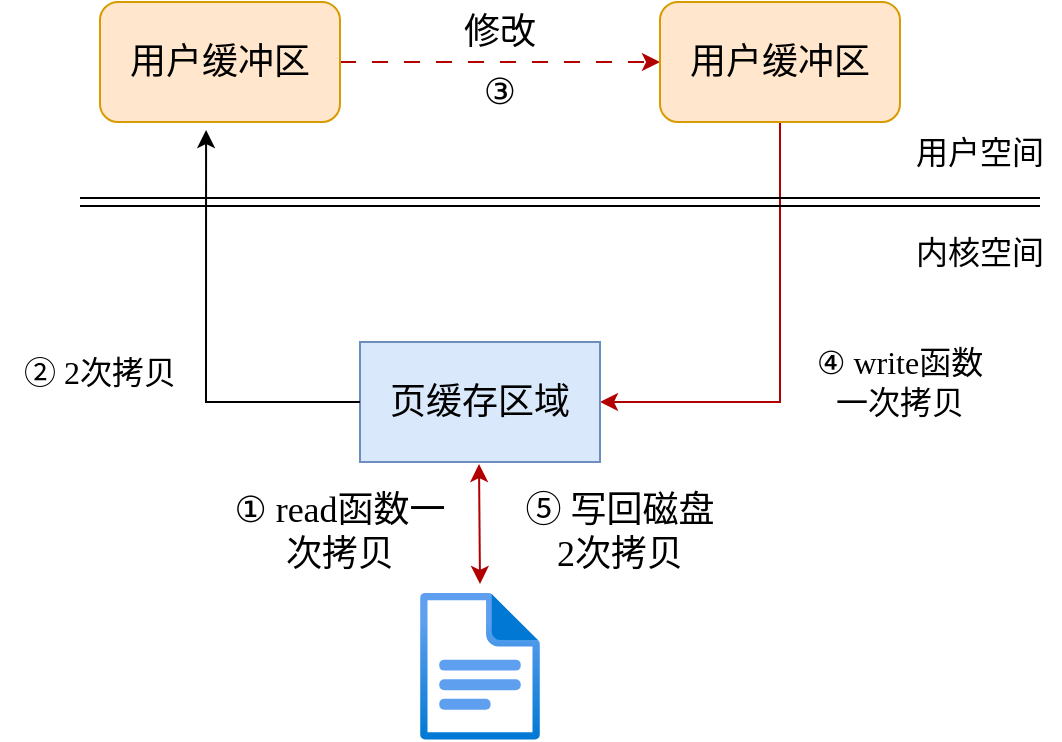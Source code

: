 <mxfile version="22.1.13" type="github" pages="4">
  <diagram name="传统I/O操作" id="Xiq3m3Y3mkHX4G0rG7n5">
    <mxGraphModel dx="1434" dy="796" grid="1" gridSize="10" guides="1" tooltips="1" connect="1" arrows="1" fold="1" page="1" pageScale="1" pageWidth="4681" pageHeight="3300" math="0" shadow="0">
      <root>
        <mxCell id="0" />
        <mxCell id="1" parent="0" />
        <mxCell id="2hWR_zKDTJNiXYLwZgk8-4" style="edgeStyle=orthogonalEdgeStyle;rounded=0;orthogonalLoop=1;jettySize=auto;html=1;exitX=1;exitY=0.5;exitDx=0;exitDy=0;dashed=1;dashPattern=8 8;fontFamily=Times New Roman;fontSize=18;entryX=0;entryY=0.5;entryDx=0;entryDy=0;fillColor=#e51400;strokeColor=#B20000;" parent="1" source="2hWR_zKDTJNiXYLwZgk8-2" target="2hWR_zKDTJNiXYLwZgk8-5" edge="1">
          <mxGeometry relative="1" as="geometry">
            <mxPoint x="510" y="170" as="targetPoint" />
          </mxGeometry>
        </mxCell>
        <mxCell id="2hWR_zKDTJNiXYLwZgk8-2" value="用户缓冲区" style="rounded=1;whiteSpace=wrap;html=1;fontFamily=Times New Roman;fontSize=18;fillColor=#ffe6cc;strokeColor=#d79b00;" parent="1" vertex="1">
          <mxGeometry x="260" y="140" width="120" height="60" as="geometry" />
        </mxCell>
        <mxCell id="2hWR_zKDTJNiXYLwZgk8-23" style="edgeStyle=orthogonalEdgeStyle;rounded=0;orthogonalLoop=1;jettySize=auto;html=1;exitX=0.5;exitY=1;exitDx=0;exitDy=0;entryX=1;entryY=0.5;entryDx=0;entryDy=0;fontFamily=Times New Roman;fontSize=18;fillColor=#e51400;strokeColor=#B20000;" parent="1" source="2hWR_zKDTJNiXYLwZgk8-5" target="2hWR_zKDTJNiXYLwZgk8-10" edge="1">
          <mxGeometry relative="1" as="geometry" />
        </mxCell>
        <mxCell id="2hWR_zKDTJNiXYLwZgk8-5" value="用户缓冲区" style="rounded=1;whiteSpace=wrap;html=1;fontFamily=Times New Roman;fontSize=18;fillColor=#ffe6cc;strokeColor=#d79b00;" parent="1" vertex="1">
          <mxGeometry x="540" y="140" width="120" height="60" as="geometry" />
        </mxCell>
        <mxCell id="2hWR_zKDTJNiXYLwZgk8-6" value="修改" style="text;html=1;strokeColor=none;fillColor=none;align=center;verticalAlign=middle;whiteSpace=wrap;rounded=0;fontFamily=Times New Roman;fontSize=18;" parent="1" vertex="1">
          <mxGeometry x="430" y="140" width="60" height="30" as="geometry" />
        </mxCell>
        <mxCell id="2hWR_zKDTJNiXYLwZgk8-7" value="" style="shape=link;html=1;rounded=0;fontFamily=Times New Roman;fontSize=18;" parent="1" edge="1">
          <mxGeometry width="100" relative="1" as="geometry">
            <mxPoint x="250" y="240" as="sourcePoint" />
            <mxPoint x="730" y="240" as="targetPoint" />
          </mxGeometry>
        </mxCell>
        <mxCell id="2hWR_zKDTJNiXYLwZgk8-8" value="&lt;font style=&quot;font-size: 16px;&quot;&gt;用户空间&lt;/font&gt;" style="text;html=1;strokeColor=none;fillColor=none;align=center;verticalAlign=middle;whiteSpace=wrap;rounded=0;fontFamily=Times New Roman;fontSize=18;" parent="1" vertex="1">
          <mxGeometry x="660" y="200" width="80" height="30" as="geometry" />
        </mxCell>
        <mxCell id="2hWR_zKDTJNiXYLwZgk8-9" value="内核空间" style="text;html=1;strokeColor=none;fillColor=none;align=center;verticalAlign=middle;whiteSpace=wrap;rounded=0;fontFamily=Times New Roman;fontSize=16;" parent="1" vertex="1">
          <mxGeometry x="660" y="250" width="80" height="30" as="geometry" />
        </mxCell>
        <mxCell id="2hWR_zKDTJNiXYLwZgk8-10" value="页缓存区域" style="rounded=0;whiteSpace=wrap;html=1;fillColor=#dae8fc;strokeColor=#6c8ebf;fontFamily=Times New Roman;fontSize=18;" parent="1" vertex="1">
          <mxGeometry x="390" y="310" width="120" height="60" as="geometry" />
        </mxCell>
        <mxCell id="2hWR_zKDTJNiXYLwZgk8-12" value="" style="image;aspect=fixed;html=1;points=[];align=center;fontSize=18;image=img/lib/azure2/general/File.svg;fontFamily=Times New Roman;" parent="1" vertex="1">
          <mxGeometry x="420.06" y="435.21" width="59.88" height="73.79" as="geometry" />
        </mxCell>
        <mxCell id="2hWR_zKDTJNiXYLwZgk8-13" value="" style="endArrow=classic;startArrow=classic;html=1;rounded=0;fontFamily=Times New Roman;fontSize=18;fillColor=#e51400;strokeColor=#B20000;" parent="1" edge="1">
          <mxGeometry width="50" height="50" relative="1" as="geometry">
            <mxPoint x="450" y="431" as="sourcePoint" />
            <mxPoint x="449.5" y="371" as="targetPoint" />
          </mxGeometry>
        </mxCell>
        <mxCell id="2hWR_zKDTJNiXYLwZgk8-14" value="&lt;font style=&quot;font-size: 18px;&quot;&gt;① read函数一次拷贝&lt;br style=&quot;font-size: 18px;&quot;&gt;&lt;/font&gt;" style="text;html=1;strokeColor=none;fillColor=none;align=center;verticalAlign=middle;whiteSpace=wrap;rounded=0;fontFamily=Times New Roman;fontSize=18;" parent="1" vertex="1">
          <mxGeometry x="320" y="390" width="120" height="30" as="geometry" />
        </mxCell>
        <mxCell id="2hWR_zKDTJNiXYLwZgk8-17" value="⑤ 写回磁盘 2次拷贝" style="text;html=1;strokeColor=none;fillColor=none;align=center;verticalAlign=middle;whiteSpace=wrap;rounded=0;fontFamily=Times New Roman;fontSize=18;" parent="1" vertex="1">
          <mxGeometry x="470" y="390" width="100" height="30" as="geometry" />
        </mxCell>
        <mxCell id="2hWR_zKDTJNiXYLwZgk8-19" style="edgeStyle=orthogonalEdgeStyle;rounded=0;orthogonalLoop=1;jettySize=auto;html=1;exitX=0;exitY=0.5;exitDx=0;exitDy=0;entryX=0.442;entryY=1.067;entryDx=0;entryDy=0;entryPerimeter=0;fontFamily=Times New Roman;fontSize=18;" parent="1" source="2hWR_zKDTJNiXYLwZgk8-10" target="2hWR_zKDTJNiXYLwZgk8-2" edge="1">
          <mxGeometry relative="1" as="geometry" />
        </mxCell>
        <mxCell id="2hWR_zKDTJNiXYLwZgk8-21" value="&lt;font style=&quot;font-size: 16px;&quot;&gt;② 2次拷贝&lt;/font&gt;" style="text;html=1;strokeColor=none;fillColor=none;align=center;verticalAlign=middle;whiteSpace=wrap;rounded=0;fontFamily=Times New Roman;fontSize=18;" parent="1" vertex="1">
          <mxGeometry x="210" y="310" width="100" height="30" as="geometry" />
        </mxCell>
        <mxCell id="2hWR_zKDTJNiXYLwZgk8-24" value="④ write函数&lt;br style=&quot;font-size: 16px;&quot;&gt;一次拷贝" style="text;html=1;strokeColor=none;fillColor=none;align=center;verticalAlign=middle;whiteSpace=wrap;rounded=0;fontFamily=Times New Roman;fontSize=16;" parent="1" vertex="1">
          <mxGeometry x="590" y="320" width="140" height="20" as="geometry" />
        </mxCell>
        <mxCell id="2hWR_zKDTJNiXYLwZgk8-25" value="③" style="text;html=1;strokeColor=none;fillColor=none;align=center;verticalAlign=middle;whiteSpace=wrap;rounded=0;fontFamily=Times New Roman;fontSize=18;" parent="1" vertex="1">
          <mxGeometry x="430" y="170" width="60" height="30" as="geometry" />
        </mxCell>
      </root>
    </mxGraphModel>
  </diagram>
  <diagram id="YM7-Rr3KlrvPRMUQxtSD" name="LMDB的mmap">
    <mxGraphModel dx="1434" dy="796" grid="1" gridSize="10" guides="1" tooltips="1" connect="1" arrows="1" fold="1" page="1" pageScale="1" pageWidth="4681" pageHeight="3300" math="0" shadow="0">
      <root>
        <mxCell id="0" />
        <mxCell id="1" parent="0" />
        <mxCell id="Gz56esxzEVyw1T4Mj6TX-2" value="" style="rounded=0;whiteSpace=wrap;html=1;fillColor=#f5f5f5;fontFamily=Times New Roman;fontSize=16;fontColor=#333333;strokeColor=#666666;" parent="1" vertex="1">
          <mxGeometry x="800" y="200" width="130" height="180" as="geometry" />
        </mxCell>
        <mxCell id="Gz56esxzEVyw1T4Mj6TX-7" value="" style="image;aspect=fixed;html=1;points=[];align=center;fontSize=16;image=img/lib/azure2/general/Media_File.svg;fontFamily=Times New Roman;" parent="1" vertex="1">
          <mxGeometry x="817.5" y="325" width="32.5" height="40" as="geometry" />
        </mxCell>
        <mxCell id="Gz56esxzEVyw1T4Mj6TX-8" value="swap页面" style="rounded=0;whiteSpace=wrap;html=1;fontFamily=Times New Roman;fontSize=16;" parent="1" vertex="1">
          <mxGeometry x="817.94" y="220" width="74" height="40" as="geometry" />
        </mxCell>
        <mxCell id="Gz56esxzEVyw1T4Mj6TX-9" value="磁盘" style="text;html=1;strokeColor=none;fillColor=none;align=center;verticalAlign=middle;whiteSpace=wrap;rounded=0;fontFamily=Times New Roman;fontSize=16;" parent="1" vertex="1">
          <mxGeometry x="825.94" y="167" width="60" height="30" as="geometry" />
        </mxCell>
        <mxCell id="Gz56esxzEVyw1T4Mj6TX-11" value="文件系统" style="rounded=0;whiteSpace=wrap;html=1;fontFamily=Times New Roman;fontSize=16;" parent="1" vertex="1">
          <mxGeometry x="817.94" y="270" width="74" height="40" as="geometry" />
        </mxCell>
        <mxCell id="Gz56esxzEVyw1T4Mj6TX-30" style="edgeStyle=orthogonalEdgeStyle;rounded=0;orthogonalLoop=1;jettySize=auto;html=1;exitX=0;exitY=0.5;exitDx=0;exitDy=0;entryX=1;entryY=0.5;entryDx=0;entryDy=0;fontFamily=Times New Roman;fontSize=16;" parent="1" source="Gz56esxzEVyw1T4Mj6TX-18" target="Gz56esxzEVyw1T4Mj6TX-27" edge="1">
          <mxGeometry relative="1" as="geometry" />
        </mxCell>
        <mxCell id="Gz56esxzEVyw1T4Mj6TX-40" style="rounded=0;orthogonalLoop=1;jettySize=auto;html=1;exitX=0.5;exitY=0;exitDx=0;exitDy=0;entryX=1;entryY=0.75;entryDx=0;entryDy=0;fillColor=#e51400;strokeColor=#B20000;fontFamily=Times New Roman;fontSize=16;" parent="1" source="Gz56esxzEVyw1T4Mj6TX-18" target="Gz56esxzEVyw1T4Mj6TX-20" edge="1">
          <mxGeometry relative="1" as="geometry" />
        </mxCell>
        <mxCell id="362c-20JNe5ucqL7YsU3-2" style="edgeStyle=orthogonalEdgeStyle;rounded=0;orthogonalLoop=1;jettySize=auto;html=1;exitX=1;exitY=0.5;exitDx=0;exitDy=0;entryX=0;entryY=0.5;entryDx=0;entryDy=0;" parent="1" source="Gz56esxzEVyw1T4Mj6TX-18" target="362c-20JNe5ucqL7YsU3-1" edge="1">
          <mxGeometry relative="1" as="geometry" />
        </mxCell>
        <mxCell id="Gz56esxzEVyw1T4Mj6TX-18" value="虚拟内存空间（存储文件逻辑地址和物理地址的映射关系）" style="rounded=0;whiteSpace=wrap;html=1;fontFamily=Times New Roman;fontSize=16;fillColor=#dae8fc;strokeColor=#6c8ebf;" parent="1" vertex="1">
          <mxGeometry x="380" y="460" width="460" height="80" as="geometry" />
        </mxCell>
        <mxCell id="Gz56esxzEVyw1T4Mj6TX-19" value="读进程：访问文件如访问内存一样" style="rounded=0;whiteSpace=wrap;html=1;fontFamily=Times New Roman;fontSize=16;" parent="1" vertex="1">
          <mxGeometry x="400" y="660" width="250" height="30" as="geometry" />
        </mxCell>
        <mxCell id="Gz56esxzEVyw1T4Mj6TX-20" value="物理内存&lt;br style=&quot;font-size: 16px;&quot;&gt;&lt;br style=&quot;font-size: 16px;&quot;&gt;" style="rounded=0;whiteSpace=wrap;html=1;fontFamily=Times New Roman;fontSize=16;fillColor=#f5f5f5;fontColor=#333333;strokeColor=#666666;" parent="1" vertex="1">
          <mxGeometry x="190" y="290" width="260" height="110" as="geometry" />
        </mxCell>
        <mxCell id="Gz56esxzEVyw1T4Mj6TX-21" value="page" style="rounded=0;whiteSpace=wrap;html=1;fontFamily=Times New Roman;fontSize=16;" parent="1" vertex="1">
          <mxGeometry x="230" y="360" width="50" height="30" as="geometry" />
        </mxCell>
        <mxCell id="Gz56esxzEVyw1T4Mj6TX-22" value="page" style="rounded=0;whiteSpace=wrap;html=1;fontFamily=Times New Roman;fontSize=16;" parent="1" vertex="1">
          <mxGeometry x="295" y="360" width="50" height="30" as="geometry" />
        </mxCell>
        <mxCell id="Gz56esxzEVyw1T4Mj6TX-23" value="page" style="rounded=0;whiteSpace=wrap;html=1;fillColor=#e51400;fontColor=#ffffff;strokeColor=#B20000;fontFamily=Times New Roman;fontSize=16;" parent="1" vertex="1">
          <mxGeometry x="360" y="360" width="50" height="30" as="geometry" />
        </mxCell>
        <mxCell id="Gz56esxzEVyw1T4Mj6TX-26" value="ptr" style="text;html=1;strokeColor=none;fillColor=none;align=center;verticalAlign=middle;whiteSpace=wrap;rounded=0;fontFamily=Times New Roman;fontSize=16;" parent="1" vertex="1">
          <mxGeometry x="510" y="600" width="60" height="30" as="geometry" />
        </mxCell>
        <mxCell id="Gz56esxzEVyw1T4Mj6TX-27" value="MMU" style="rounded=0;whiteSpace=wrap;html=1;dashed=1;fontFamily=Times New Roman;fontSize=16;" parent="1" vertex="1">
          <mxGeometry x="250" y="475" width="80" height="50" as="geometry" />
        </mxCell>
        <mxCell id="Gz56esxzEVyw1T4Mj6TX-28" style="edgeStyle=orthogonalEdgeStyle;rounded=0;orthogonalLoop=1;jettySize=auto;html=1;exitX=0.5;exitY=0;exitDx=0;exitDy=0;entryX=0.315;entryY=1.05;entryDx=0;entryDy=0;entryPerimeter=0;fontFamily=Times New Roman;fontSize=16;" parent="1" source="Gz56esxzEVyw1T4Mj6TX-19" target="Gz56esxzEVyw1T4Mj6TX-18" edge="1">
          <mxGeometry relative="1" as="geometry" />
        </mxCell>
        <mxCell id="Gz56esxzEVyw1T4Mj6TX-31" style="edgeStyle=orthogonalEdgeStyle;rounded=0;orthogonalLoop=1;jettySize=auto;html=1;exitX=0.5;exitY=0;exitDx=0;exitDy=0;entryX=0.388;entryY=1.036;entryDx=0;entryDy=0;entryPerimeter=0;fontFamily=Times New Roman;fontSize=16;" parent="1" source="Gz56esxzEVyw1T4Mj6TX-27" target="Gz56esxzEVyw1T4Mj6TX-20" edge="1">
          <mxGeometry relative="1" as="geometry" />
        </mxCell>
        <mxCell id="Gz56esxzEVyw1T4Mj6TX-33" value="" style="endArrow=classic;html=1;rounded=0;exitX=-0.115;exitY=0.6;exitDx=0;exitDy=0;exitPerimeter=0;entryX=1;entryY=0.5;entryDx=0;entryDy=0;dashed=1;fontFamily=Times New Roman;fontSize=16;" parent="1" source="Gz56esxzEVyw1T4Mj6TX-7" target="Gz56esxzEVyw1T4Mj6TX-20" edge="1">
          <mxGeometry width="50" height="50" relative="1" as="geometry">
            <mxPoint x="570" y="340" as="sourcePoint" />
            <mxPoint x="620" y="290" as="targetPoint" />
          </mxGeometry>
        </mxCell>
        <mxCell id="Gz56esxzEVyw1T4Mj6TX-36" value="" style="endArrow=classic;startArrow=classic;html=1;rounded=0;dashed=1;fontFamily=Times New Roman;fontSize=16;exitX=0.75;exitY=0;exitDx=0;exitDy=0;entryX=1.019;entryY=0.609;entryDx=0;entryDy=0;entryPerimeter=0;" parent="1" source="Gz56esxzEVyw1T4Mj6TX-18" target="Gz56esxzEVyw1T4Mj6TX-20" edge="1">
          <mxGeometry width="50" height="50" relative="1" as="geometry">
            <mxPoint x="510" y="450" as="sourcePoint" />
            <mxPoint x="460" y="400" as="targetPoint" />
            <Array as="points">
              <mxPoint x="590" y="410" />
            </Array>
          </mxGeometry>
        </mxCell>
        <mxCell id="Gz56esxzEVyw1T4Mj6TX-37" value="写进程：向虚拟内存空间写入数据" style="rounded=0;whiteSpace=wrap;html=1;fontFamily=Times New Roman;fontSize=16;" parent="1" vertex="1">
          <mxGeometry x="680" y="660" width="250" height="30" as="geometry" />
        </mxCell>
        <mxCell id="Gz56esxzEVyw1T4Mj6TX-38" style="edgeStyle=orthogonalEdgeStyle;rounded=0;orthogonalLoop=1;jettySize=auto;html=1;exitX=0.5;exitY=0;exitDx=0;exitDy=0;entryX=0.922;entryY=1.063;entryDx=0;entryDy=0;entryPerimeter=0;fillColor=#e51400;strokeColor=#B20000;fontFamily=Times New Roman;fontSize=16;" parent="1" source="Gz56esxzEVyw1T4Mj6TX-37" target="Gz56esxzEVyw1T4Mj6TX-18" edge="1">
          <mxGeometry relative="1" as="geometry" />
        </mxCell>
        <mxCell id="Gz56esxzEVyw1T4Mj6TX-39" value="ptr" style="text;html=1;strokeColor=none;fillColor=none;align=center;verticalAlign=middle;whiteSpace=wrap;rounded=0;fontFamily=Times New Roman;fontSize=16;" parent="1" vertex="1">
          <mxGeometry x="790" y="590" width="60" height="30" as="geometry" />
        </mxCell>
        <mxCell id="Gz56esxzEVyw1T4Mj6TX-41" style="rounded=0;orthogonalLoop=1;jettySize=auto;html=1;exitX=1;exitY=0.25;exitDx=0;exitDy=0;entryX=-0.038;entryY=0.422;entryDx=0;entryDy=0;entryPerimeter=0;dashed=1;fillColor=#e51400;strokeColor=#B20000;fontFamily=Times New Roman;fontSize=16;" parent="1" source="Gz56esxzEVyw1T4Mj6TX-20" target="Gz56esxzEVyw1T4Mj6TX-2" edge="1">
          <mxGeometry relative="1" as="geometry" />
        </mxCell>
        <mxCell id="Gz56esxzEVyw1T4Mj6TX-42" value="⑥ 异步写入" style="text;html=1;strokeColor=none;fillColor=none;align=center;verticalAlign=middle;whiteSpace=wrap;rounded=0;fontFamily=Times New Roman;fontSize=16;rotation=-10;" parent="1" vertex="1">
          <mxGeometry x="570" y="280" width="90" height="10" as="geometry" />
        </mxCell>
        <mxCell id="U4sQMxQXtjJeC7F3lAA--1" value="① 读操作" style="text;html=1;strokeColor=none;fillColor=none;align=center;verticalAlign=middle;whiteSpace=wrap;rounded=0;fontFamily=Times New Roman;fontSize=16;" parent="1" vertex="1">
          <mxGeometry x="430" y="600" width="90" height="30" as="geometry" />
        </mxCell>
        <mxCell id="U4sQMxQXtjJeC7F3lAA--2" value="②" style="text;html=1;strokeColor=none;fillColor=none;align=center;verticalAlign=middle;whiteSpace=wrap;rounded=0;fontFamily=Times New Roman;fontSize=16;" parent="1" vertex="1">
          <mxGeometry x="330" y="475" width="60" height="30" as="geometry" />
        </mxCell>
        <mxCell id="U4sQMxQXtjJeC7F3lAA--3" value="③ 页面错误" style="text;html=1;strokeColor=none;fillColor=none;align=center;verticalAlign=middle;whiteSpace=wrap;rounded=0;fontFamily=Times New Roman;fontSize=16;" parent="1" vertex="1">
          <mxGeometry x="205" y="430" width="75" height="30" as="geometry" />
        </mxCell>
        <mxCell id="U4sQMxQXtjJeC7F3lAA--4" value="④ os 一次拷贝" style="text;html=1;strokeColor=none;fillColor=none;align=center;verticalAlign=middle;whiteSpace=wrap;rounded=0;fontFamily=Times New Roman;fontSize=16;" parent="1" vertex="1">
          <mxGeometry x="560" y="320" width="200" height="30" as="geometry" />
        </mxCell>
        <mxCell id="U4sQMxQXtjJeC7F3lAA--8" value="mmap" style="text;html=1;strokeColor=none;fillColor=none;align=center;verticalAlign=middle;whiteSpace=wrap;rounded=0;fontFamily=Times New Roman;fontSize=16;" parent="1" vertex="1">
          <mxGeometry x="560" y="380" width="130" height="40" as="geometry" />
        </mxCell>
        <mxCell id="U4sQMxQXtjJeC7F3lAA--9" value="⑤ 写操作" style="text;html=1;strokeColor=none;fillColor=none;align=center;verticalAlign=middle;whiteSpace=wrap;rounded=0;fontFamily=Times New Roman;fontSize=16;" parent="1" vertex="1">
          <mxGeometry x="716.25" y="595" width="80" height="20" as="geometry" />
        </mxCell>
        <mxCell id="U4sQMxQXtjJeC7F3lAA--10" value="⑥ 标记脏页" style="text;html=1;strokeColor=none;fillColor=none;align=center;verticalAlign=middle;whiteSpace=wrap;rounded=0;fontFamily=Times New Roman;fontSize=16;rotation=30;" parent="1" vertex="1">
          <mxGeometry x="460" y="400" width="90" height="40" as="geometry" />
        </mxCell>
        <mxCell id="362c-20JNe5ucqL7YsU3-1" value="&lt;font style=&quot;font-size: 16px;&quot; face=&quot;Times New Roman&quot;&gt;底层使用 B+树的存储结构&lt;/font&gt;" style="rounded=0;whiteSpace=wrap;html=1;" parent="1" vertex="1">
          <mxGeometry x="950" y="470" width="120" height="60" as="geometry" />
        </mxCell>
      </root>
    </mxGraphModel>
  </diagram>
  <diagram id="M2uaZ31y1tZjTqyyD8Bn" name="append-only B+树">
    <mxGraphModel dx="1434" dy="796" grid="1" gridSize="10" guides="1" tooltips="1" connect="1" arrows="1" fold="1" page="1" pageScale="1" pageWidth="4681" pageHeight="3300" math="0" shadow="0">
      <root>
        <mxCell id="0" />
        <mxCell id="1" parent="0" />
        <mxCell id="gzwGJKPc2jEm67TLYa0S-41" style="rounded=0;orthogonalLoop=1;jettySize=auto;html=1;exitX=0.5;exitY=1;exitDx=0;exitDy=0;entryX=1;entryY=0;entryDx=0;entryDy=0;dashed=1;fontFamily=Times New Roman;fontSize=16;" parent="1" source="gzwGJKPc2jEm67TLYa0S-1" target="gzwGJKPc2jEm67TLYa0S-17" edge="1">
          <mxGeometry relative="1" as="geometry" />
        </mxCell>
        <mxCell id="gzwGJKPc2jEm67TLYa0S-1" value="root 1" style="rounded=0;whiteSpace=wrap;html=1;dashed=1;fontFamily=Times New Roman;fontSize=16;" parent="1" vertex="1">
          <mxGeometry x="380" y="180" width="90" height="50" as="geometry" />
        </mxCell>
        <mxCell id="gzwGJKPc2jEm67TLYa0S-44" style="rounded=0;orthogonalLoop=1;jettySize=auto;html=1;exitX=0.5;exitY=1;exitDx=0;exitDy=0;entryX=0;entryY=0;entryDx=0;entryDy=0;fontFamily=Times New Roman;fontSize=16;" parent="1" source="gzwGJKPc2jEm67TLYa0S-2" target="gzwGJKPc2jEm67TLYa0S-10" edge="1">
          <mxGeometry relative="1" as="geometry" />
        </mxCell>
        <mxCell id="gzwGJKPc2jEm67TLYa0S-46" style="edgeStyle=none;shape=connector;rounded=0;orthogonalLoop=1;jettySize=auto;html=1;exitX=0.5;exitY=1;exitDx=0;exitDy=0;entryX=1;entryY=0;entryDx=0;entryDy=0;labelBackgroundColor=default;strokeColor=default;align=center;verticalAlign=middle;fontFamily=Times New Roman;fontSize=16;fontColor=default;endArrow=classic;" parent="1" source="gzwGJKPc2jEm67TLYa0S-2" target="gzwGJKPc2jEm67TLYa0S-19" edge="1">
          <mxGeometry relative="1" as="geometry" />
        </mxCell>
        <mxCell id="gzwGJKPc2jEm67TLYa0S-2" value="root 2" style="rounded=0;whiteSpace=wrap;html=1;fontFamily=Times New Roman;fontSize=16;" parent="1" vertex="1">
          <mxGeometry x="593.04" y="180" width="90" height="50" as="geometry" />
        </mxCell>
        <mxCell id="gzwGJKPc2jEm67TLYa0S-13" style="rounded=0;orthogonalLoop=1;jettySize=auto;html=1;entryX=0.343;entryY=-0.067;entryDx=0;entryDy=0;entryPerimeter=0;dashed=1;fontFamily=Times New Roman;fontSize=16;" parent="1" edge="1">
          <mxGeometry relative="1" as="geometry">
            <mxPoint x="420" y="230" as="sourcePoint" />
            <mxPoint x="258.31" y="316.65" as="targetPoint" />
          </mxGeometry>
        </mxCell>
        <mxCell id="gzwGJKPc2jEm67TLYa0S-47" style="edgeStyle=none;shape=connector;rounded=0;orthogonalLoop=1;jettySize=auto;html=1;exitX=1;exitY=1;exitDx=0;exitDy=0;entryX=0.5;entryY=0;entryDx=0;entryDy=0;labelBackgroundColor=default;strokeColor=default;align=center;verticalAlign=middle;fontFamily=Times New Roman;fontSize=16;fontColor=default;endArrow=classic;" parent="1" source="gzwGJKPc2jEm67TLYa0S-8" target="gzwGJKPc2jEm67TLYa0S-22" edge="1">
          <mxGeometry relative="1" as="geometry" />
        </mxCell>
        <mxCell id="gzwGJKPc2jEm67TLYa0S-48" style="edgeStyle=none;shape=connector;rounded=0;orthogonalLoop=1;jettySize=auto;html=1;exitX=1;exitY=1;exitDx=0;exitDy=0;entryX=0.5;entryY=0;entryDx=0;entryDy=0;labelBackgroundColor=default;strokeColor=default;align=center;verticalAlign=middle;fontFamily=Times New Roman;fontSize=16;fontColor=default;endArrow=classic;" parent="1" source="gzwGJKPc2jEm67TLYa0S-8" target="gzwGJKPc2jEm67TLYa0S-26" edge="1">
          <mxGeometry relative="1" as="geometry" />
        </mxCell>
        <mxCell id="gzwGJKPc2jEm67TLYa0S-8" value="A" style="rounded=0;whiteSpace=wrap;html=1;container=0;fontFamily=Times New Roman;fontSize=16;" parent="1" vertex="1">
          <mxGeometry x="227.391" y="320" width="36.522" height="40" as="geometry" />
        </mxCell>
        <mxCell id="gzwGJKPc2jEm67TLYa0S-49" style="edgeStyle=none;shape=connector;rounded=0;orthogonalLoop=1;jettySize=auto;html=1;exitX=0;exitY=1;exitDx=0;exitDy=0;entryX=0.5;entryY=0;entryDx=0;entryDy=0;labelBackgroundColor=default;strokeColor=default;align=center;verticalAlign=middle;fontFamily=Times New Roman;fontSize=16;fontColor=default;endArrow=classic;" parent="1" source="gzwGJKPc2jEm67TLYa0S-10" target="gzwGJKPc2jEm67TLYa0S-29" edge="1">
          <mxGeometry relative="1" as="geometry" />
        </mxCell>
        <mxCell id="gzwGJKPc2jEm67TLYa0S-10" value="B" style="rounded=0;whiteSpace=wrap;html=1;container=0;fontFamily=Times New Roman;fontSize=16;" parent="1" vertex="1">
          <mxGeometry x="263.913" y="320" width="36.522" height="40" as="geometry" />
        </mxCell>
        <mxCell id="gzwGJKPc2jEm67TLYa0S-43" style="rounded=0;orthogonalLoop=1;jettySize=auto;html=1;exitX=0;exitY=1;exitDx=0;exitDy=0;entryX=0;entryY=0;entryDx=0;entryDy=0;dashed=1;fontFamily=Times New Roman;fontSize=16;" parent="1" source="gzwGJKPc2jEm67TLYa0S-18" target="gzwGJKPc2jEm67TLYa0S-32" edge="1">
          <mxGeometry relative="1" as="geometry" />
        </mxCell>
        <mxCell id="gzwGJKPc2jEm67TLYa0S-17" value="C" style="rounded=0;whiteSpace=wrap;html=1;container=0;dashed=1;fontFamily=Times New Roman;fontSize=16;" parent="1" vertex="1">
          <mxGeometry x="550.001" y="320" width="36.522" height="40" as="geometry" />
        </mxCell>
        <mxCell id="gzwGJKPc2jEm67TLYa0S-52" style="edgeStyle=none;shape=connector;rounded=0;orthogonalLoop=1;jettySize=auto;html=1;exitX=0;exitY=1;exitDx=0;exitDy=0;entryX=0;entryY=0;entryDx=0;entryDy=0;labelBackgroundColor=default;strokeColor=default;align=center;verticalAlign=middle;fontFamily=Times New Roman;fontSize=16;fontColor=default;endArrow=classic;dashed=1;" parent="1" source="gzwGJKPc2jEm67TLYa0S-18" target="gzwGJKPc2jEm67TLYa0S-35" edge="1">
          <mxGeometry relative="1" as="geometry" />
        </mxCell>
        <mxCell id="gzwGJKPc2jEm67TLYa0S-18" value="D" style="rounded=0;whiteSpace=wrap;html=1;container=0;dashed=1;fontFamily=Times New Roman;fontSize=16;" parent="1" vertex="1">
          <mxGeometry x="586.523" y="320" width="36.522" height="40" as="geometry" />
        </mxCell>
        <mxCell id="gzwGJKPc2jEm67TLYa0S-19" value="E" style="rounded=0;whiteSpace=wrap;html=1;container=0;fontFamily=Times New Roman;fontSize=16;" parent="1" vertex="1">
          <mxGeometry x="780.001" y="320" width="36.522" height="40" as="geometry" />
        </mxCell>
        <mxCell id="gzwGJKPc2jEm67TLYa0S-50" style="edgeStyle=none;shape=connector;rounded=0;orthogonalLoop=1;jettySize=auto;html=1;exitX=0;exitY=1;exitDx=0;exitDy=0;entryX=0.5;entryY=0;entryDx=0;entryDy=0;labelBackgroundColor=default;strokeColor=default;align=center;verticalAlign=middle;fontFamily=Times New Roman;fontSize=16;fontColor=default;endArrow=classic;" parent="1" source="gzwGJKPc2jEm67TLYa0S-20" target="gzwGJKPc2jEm67TLYa0S-37" edge="1">
          <mxGeometry relative="1" as="geometry" />
        </mxCell>
        <mxCell id="gzwGJKPc2jEm67TLYa0S-51" style="edgeStyle=none;shape=connector;rounded=0;orthogonalLoop=1;jettySize=auto;html=1;exitX=0;exitY=1;exitDx=0;exitDy=0;entryX=1;entryY=0;entryDx=0;entryDy=0;labelBackgroundColor=default;strokeColor=default;align=center;verticalAlign=middle;fontFamily=Times New Roman;fontSize=16;fontColor=default;endArrow=classic;" parent="1" source="gzwGJKPc2jEm67TLYa0S-20" target="gzwGJKPc2jEm67TLYa0S-38" edge="1">
          <mxGeometry relative="1" as="geometry" />
        </mxCell>
        <mxCell id="gzwGJKPc2jEm67TLYa0S-20" value="F" style="rounded=0;whiteSpace=wrap;html=1;container=0;fontFamily=Times New Roman;fontSize=16;" parent="1" vertex="1">
          <mxGeometry x="816.523" y="320" width="36.522" height="40" as="geometry" />
        </mxCell>
        <mxCell id="gzwGJKPc2jEm67TLYa0S-21" value="d1" style="rounded=0;whiteSpace=wrap;html=1;container=0;fontFamily=Times New Roman;fontSize=16;" parent="1" vertex="1">
          <mxGeometry x="70.001" y="440" width="36.522" height="40" as="geometry" />
        </mxCell>
        <mxCell id="gzwGJKPc2jEm67TLYa0S-22" value="d2" style="rounded=0;whiteSpace=wrap;html=1;container=0;fontFamily=Times New Roman;fontSize=16;" parent="1" vertex="1">
          <mxGeometry x="106.523" y="440" width="36.522" height="40" as="geometry" />
        </mxCell>
        <mxCell id="gzwGJKPc2jEm67TLYa0S-53" style="edgeStyle=none;shape=connector;rounded=0;orthogonalLoop=1;jettySize=auto;html=1;exitX=1;exitY=0.5;exitDx=0;exitDy=0;entryX=0;entryY=0.5;entryDx=0;entryDy=0;labelBackgroundColor=default;strokeColor=default;align=center;verticalAlign=middle;fontFamily=Times New Roman;fontSize=16;fontColor=default;endArrow=classic;" parent="1" source="gzwGJKPc2jEm67TLYa0S-24" target="gzwGJKPc2jEm67TLYa0S-25" edge="1">
          <mxGeometry relative="1" as="geometry" />
        </mxCell>
        <mxCell id="gzwGJKPc2jEm67TLYa0S-24" value="d3" style="rounded=0;whiteSpace=wrap;html=1;container=0;fontFamily=Times New Roman;fontSize=16;" parent="1" vertex="1">
          <mxGeometry x="143.043" y="440" width="36.522" height="40" as="geometry" />
        </mxCell>
        <mxCell id="gzwGJKPc2jEm67TLYa0S-25" value="d4" style="rounded=0;whiteSpace=wrap;html=1;container=0;fontFamily=Times New Roman;fontSize=16;" parent="1" vertex="1">
          <mxGeometry x="210" y="440" width="36.52" height="40" as="geometry" />
        </mxCell>
        <mxCell id="gzwGJKPc2jEm67TLYa0S-26" value="d5" style="rounded=0;whiteSpace=wrap;html=1;container=0;fontFamily=Times New Roman;fontSize=16;" parent="1" vertex="1">
          <mxGeometry x="246.523" y="440" width="36.522" height="40" as="geometry" />
        </mxCell>
        <mxCell id="gzwGJKPc2jEm67TLYa0S-54" style="edgeStyle=none;shape=connector;rounded=0;orthogonalLoop=1;jettySize=auto;html=1;exitX=1;exitY=0.5;exitDx=0;exitDy=0;entryX=0;entryY=0.5;entryDx=0;entryDy=0;labelBackgroundColor=default;strokeColor=default;align=center;verticalAlign=middle;fontFamily=Times New Roman;fontSize=16;fontColor=default;endArrow=classic;" parent="1" source="gzwGJKPc2jEm67TLYa0S-27" target="gzwGJKPc2jEm67TLYa0S-28" edge="1">
          <mxGeometry relative="1" as="geometry" />
        </mxCell>
        <mxCell id="gzwGJKPc2jEm67TLYa0S-27" value="d6" style="rounded=0;whiteSpace=wrap;html=1;container=0;fontFamily=Times New Roman;fontSize=16;" parent="1" vertex="1">
          <mxGeometry x="283.043" y="440" width="36.522" height="40" as="geometry" />
        </mxCell>
        <mxCell id="gzwGJKPc2jEm67TLYa0S-28" value="d7" style="rounded=0;whiteSpace=wrap;html=1;container=0;fontFamily=Times New Roman;fontSize=16;" parent="1" vertex="1">
          <mxGeometry x="350" y="440" width="36.52" height="40" as="geometry" />
        </mxCell>
        <mxCell id="gzwGJKPc2jEm67TLYa0S-29" value="d8" style="rounded=0;whiteSpace=wrap;html=1;container=0;fontFamily=Times New Roman;fontSize=16;" parent="1" vertex="1">
          <mxGeometry x="386.523" y="440" width="36.522" height="40" as="geometry" />
        </mxCell>
        <mxCell id="gzwGJKPc2jEm67TLYa0S-55" style="edgeStyle=none;shape=connector;rounded=0;orthogonalLoop=1;jettySize=auto;html=1;exitX=1;exitY=0.5;exitDx=0;exitDy=0;entryX=0;entryY=0.5;entryDx=0;entryDy=0;labelBackgroundColor=default;strokeColor=default;align=center;verticalAlign=middle;fontFamily=Times New Roman;fontSize=16;fontColor=default;endArrow=classic;dashed=1;" parent="1" source="gzwGJKPc2jEm67TLYa0S-30" target="gzwGJKPc2jEm67TLYa0S-31" edge="1">
          <mxGeometry relative="1" as="geometry" />
        </mxCell>
        <mxCell id="gzwGJKPc2jEm67TLYa0S-57" style="edgeStyle=orthogonalEdgeStyle;shape=connector;rounded=0;orthogonalLoop=1;jettySize=auto;html=1;exitX=0.5;exitY=1;exitDx=0;exitDy=0;entryX=0;entryY=0.5;entryDx=0;entryDy=0;labelBackgroundColor=default;strokeColor=default;align=center;verticalAlign=middle;fontFamily=Times New Roman;fontSize=16;fontColor=default;endArrow=classic;" parent="1" source="gzwGJKPc2jEm67TLYa0S-30" target="gzwGJKPc2jEm67TLYa0S-36" edge="1">
          <mxGeometry relative="1" as="geometry">
            <Array as="points">
              <mxPoint x="441" y="500" />
              <mxPoint x="730" y="500" />
              <mxPoint x="730" y="460" />
            </Array>
          </mxGeometry>
        </mxCell>
        <mxCell id="gzwGJKPc2jEm67TLYa0S-30" value="d9" style="rounded=0;whiteSpace=wrap;html=1;container=0;fontFamily=Times New Roman;fontSize=16;" parent="1" vertex="1">
          <mxGeometry x="423.043" y="440" width="36.522" height="40" as="geometry" />
        </mxCell>
        <mxCell id="gzwGJKPc2jEm67TLYa0S-31" value="d10" style="rounded=0;whiteSpace=wrap;html=1;container=0;dashed=1;fontFamily=Times New Roman;fontSize=16;" parent="1" vertex="1">
          <mxGeometry x="500" y="440" width="36.52" height="40" as="geometry" />
        </mxCell>
        <mxCell id="gzwGJKPc2jEm67TLYa0S-56" style="edgeStyle=none;shape=connector;rounded=0;orthogonalLoop=1;jettySize=auto;html=1;exitX=1;exitY=0.5;exitDx=0;exitDy=0;entryX=0;entryY=0.5;entryDx=0;entryDy=0;labelBackgroundColor=default;strokeColor=default;align=center;verticalAlign=middle;fontFamily=Times New Roman;fontSize=16;fontColor=default;endArrow=classic;dashed=1;" parent="1" source="gzwGJKPc2jEm67TLYa0S-32" target="gzwGJKPc2jEm67TLYa0S-34" edge="1">
          <mxGeometry relative="1" as="geometry" />
        </mxCell>
        <mxCell id="gzwGJKPc2jEm67TLYa0S-32" value="d11" style="rounded=0;whiteSpace=wrap;html=1;container=0;dashed=1;fontFamily=Times New Roman;fontSize=16;" parent="1" vertex="1">
          <mxGeometry x="536.523" y="440" width="36.522" height="40" as="geometry" />
        </mxCell>
        <mxCell id="gzwGJKPc2jEm67TLYa0S-34" value="d12" style="rounded=0;whiteSpace=wrap;html=1;container=0;dashed=1;fontFamily=Times New Roman;fontSize=16;" parent="1" vertex="1">
          <mxGeometry x="610" y="440" width="36.52" height="40" as="geometry" />
        </mxCell>
        <mxCell id="gzwGJKPc2jEm67TLYa0S-35" value="d13" style="rounded=0;whiteSpace=wrap;html=1;container=0;dashed=1;fontFamily=Times New Roman;fontSize=16;" parent="1" vertex="1">
          <mxGeometry x="646.523" y="440" width="36.522" height="40" as="geometry" />
        </mxCell>
        <mxCell id="gzwGJKPc2jEm67TLYa0S-36" value="d14" style="rounded=0;whiteSpace=wrap;html=1;container=0;fontFamily=Times New Roman;fontSize=16;" parent="1" vertex="1">
          <mxGeometry x="743.26" y="440" width="36.52" height="40" as="geometry" />
        </mxCell>
        <mxCell id="gzwGJKPc2jEm67TLYa0S-37" value="d15" style="rounded=0;whiteSpace=wrap;html=1;container=0;fontFamily=Times New Roman;fontSize=16;" parent="1" vertex="1">
          <mxGeometry x="779.783" y="440" width="36.522" height="40" as="geometry" />
        </mxCell>
        <mxCell id="gzwGJKPc2jEm67TLYa0S-38" value="d17" style="rounded=0;whiteSpace=wrap;html=1;container=0;fontFamily=Times New Roman;fontSize=16;" parent="1" vertex="1">
          <mxGeometry x="900" y="440" width="36.52" height="40" as="geometry" />
        </mxCell>
        <mxCell id="gzwGJKPc2jEm67TLYa0S-39" value="d19" style="rounded=0;whiteSpace=wrap;html=1;container=0;fontFamily=Times New Roman;fontSize=16;" parent="1" vertex="1">
          <mxGeometry x="936.523" y="440" width="36.522" height="40" as="geometry" />
        </mxCell>
        <mxCell id="gzwGJKPc2jEm67TLYa0S-58" style="edgeStyle=none;shape=connector;rounded=0;orthogonalLoop=1;jettySize=auto;html=1;exitX=1;exitY=0.5;exitDx=0;exitDy=0;entryX=0;entryY=0.5;entryDx=0;entryDy=0;labelBackgroundColor=default;strokeColor=default;align=center;verticalAlign=middle;fontFamily=Times New Roman;fontSize=16;fontColor=default;endArrow=classic;" parent="1" source="gzwGJKPc2jEm67TLYa0S-40" target="gzwGJKPc2jEm67TLYa0S-38" edge="1">
          <mxGeometry relative="1" as="geometry" />
        </mxCell>
        <mxCell id="gzwGJKPc2jEm67TLYa0S-40" value="d16" style="rounded=0;whiteSpace=wrap;html=1;container=0;fontFamily=Times New Roman;fontSize=16;" parent="1" vertex="1">
          <mxGeometry x="816.523" y="440" width="36.522" height="40" as="geometry" />
        </mxCell>
      </root>
    </mxGraphModel>
  </diagram>
  <diagram id="Frg-uACkLOpyb2tPpUTg" name="第 4 页">
    <mxGraphModel dx="1434" dy="796" grid="1" gridSize="10" guides="1" tooltips="1" connect="1" arrows="1" fold="1" page="1" pageScale="1" pageWidth="4681" pageHeight="3300" math="0" shadow="0">
      <root>
        <mxCell id="0" />
        <mxCell id="1" parent="0" />
        <mxCell id="CDSU2etpjaIMCA54UOEg-15" style="edgeStyle=orthogonalEdgeStyle;rounded=0;orthogonalLoop=1;jettySize=auto;html=1;exitX=1;exitY=0.5;exitDx=0;exitDy=0;entryX=0;entryY=0.5;entryDx=0;entryDy=0;" edge="1" parent="1" source="CDSU2etpjaIMCA54UOEg-8" target="CDSU2etpjaIMCA54UOEg-7">
          <mxGeometry relative="1" as="geometry" />
        </mxCell>
        <mxCell id="CDSU2etpjaIMCA54UOEg-8" value="" style="rounded=0;whiteSpace=wrap;html=1;dashed=1;" vertex="1" parent="1">
          <mxGeometry x="350" y="270" width="290" height="80" as="geometry" />
        </mxCell>
        <mxCell id="CDSU2etpjaIMCA54UOEg-1" value="put,commit,get" style="rounded=0;whiteSpace=wrap;html=1;fillColor=#dae8fc;strokeColor=#6c8ebf;" vertex="1" parent="1">
          <mxGeometry x="350" y="190" width="520" height="60" as="geometry" />
        </mxCell>
        <mxCell id="CDSU2etpjaIMCA54UOEg-2" value="MMAP" style="rounded=0;whiteSpace=wrap;html=1;" vertex="1" parent="1">
          <mxGeometry x="350" y="440" width="520" height="60" as="geometry" />
        </mxCell>
        <mxCell id="CDSU2etpjaIMCA54UOEg-3" value="B+ tree" style="rounded=0;whiteSpace=wrap;html=1;" vertex="1" parent="1">
          <mxGeometry x="350" y="360" width="340" height="70" as="geometry" />
        </mxCell>
        <mxCell id="CDSU2etpjaIMCA54UOEg-4" value="LockTable" style="rounded=0;whiteSpace=wrap;html=1;" vertex="1" parent="1">
          <mxGeometry x="710" y="360" width="160" height="70" as="geometry" />
        </mxCell>
        <mxCell id="CDSU2etpjaIMCA54UOEg-5" value="COW" style="rounded=0;whiteSpace=wrap;html=1;fillColor=#ffe6cc;strokeColor=#d79b00;" vertex="1" parent="1">
          <mxGeometry x="370" y="280" width="130" height="60" as="geometry" />
        </mxCell>
        <mxCell id="CDSU2etpjaIMCA54UOEg-6" value="MVCC" style="rounded=0;whiteSpace=wrap;html=1;fillColor=#ffe6cc;strokeColor=#d79b00;" vertex="1" parent="1">
          <mxGeometry x="510" y="280" width="120" height="60" as="geometry" />
        </mxCell>
        <mxCell id="CDSU2etpjaIMCA54UOEg-7" value="Transaction" style="rounded=0;whiteSpace=wrap;html=1;" vertex="1" parent="1">
          <mxGeometry x="690" y="280" width="180" height="60" as="geometry" />
        </mxCell>
      </root>
    </mxGraphModel>
  </diagram>
</mxfile>
